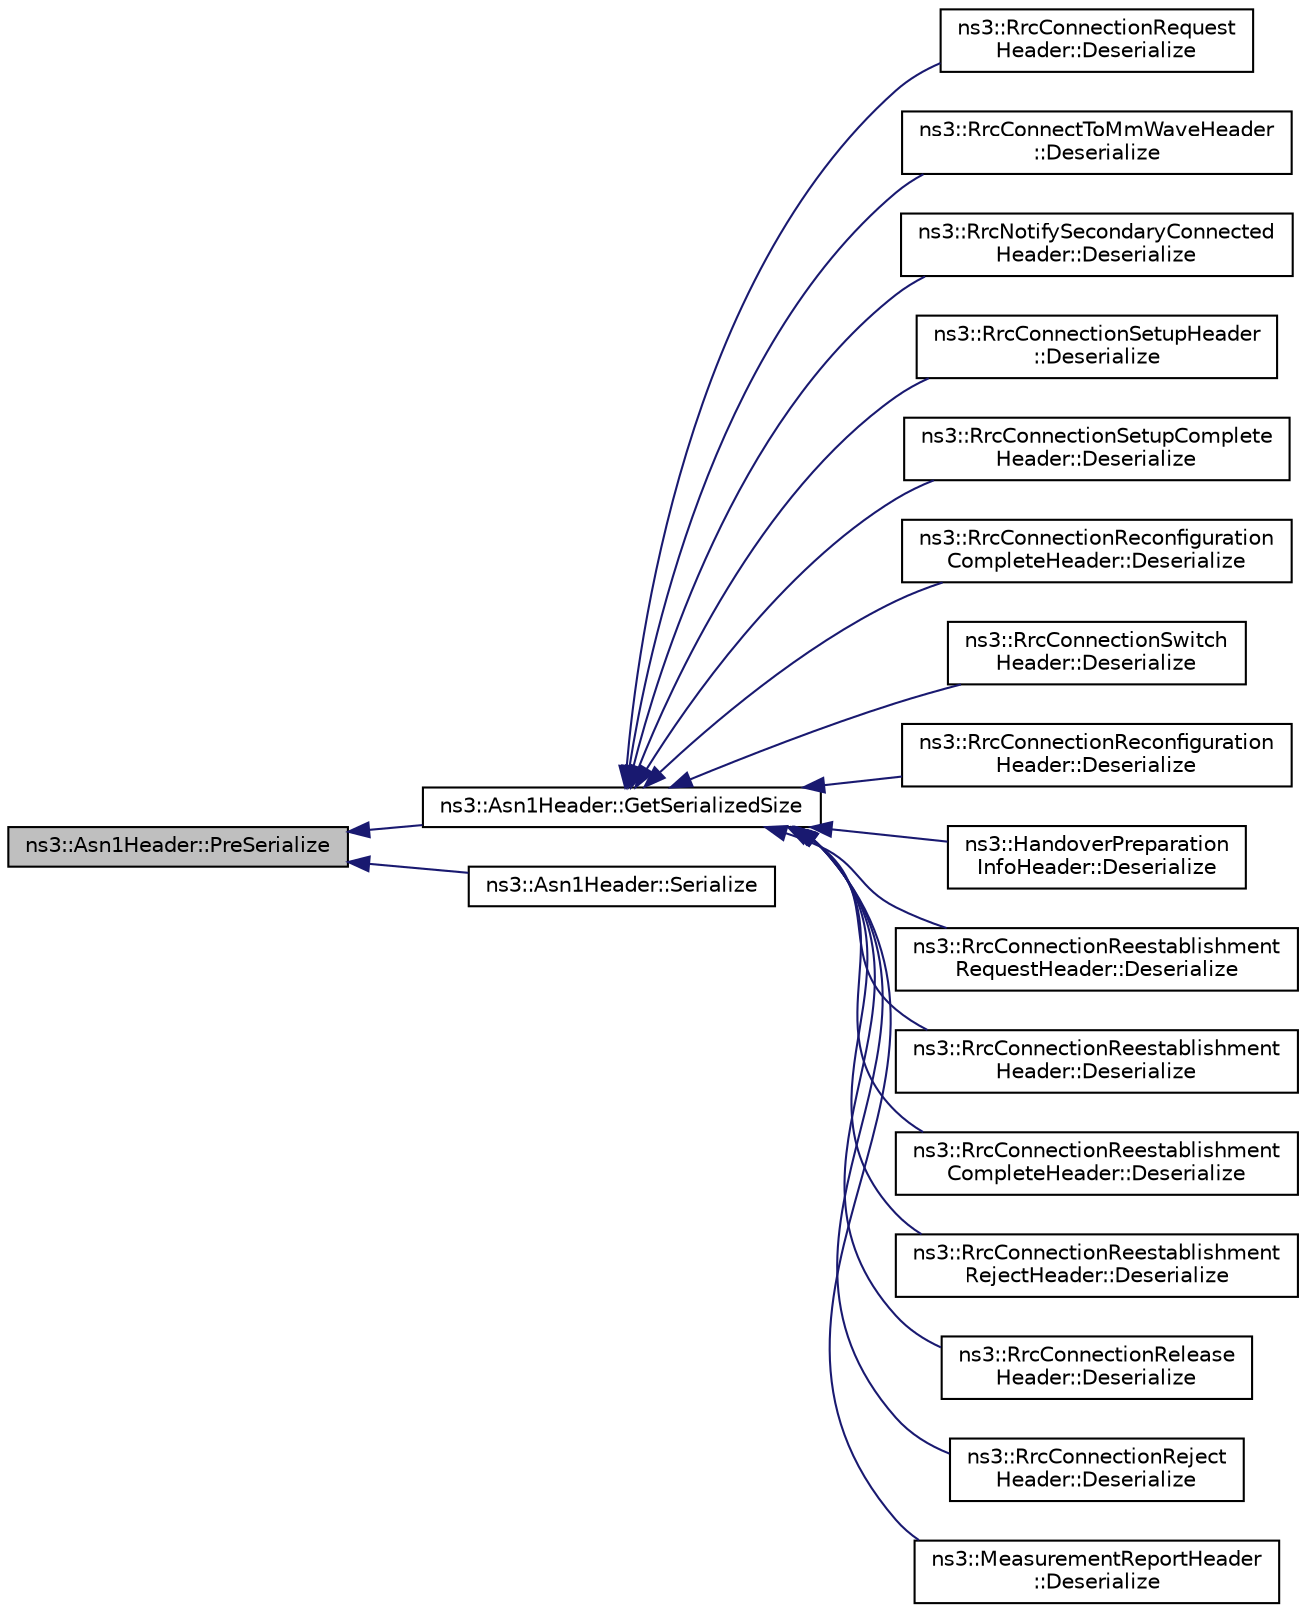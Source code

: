 digraph "ns3::Asn1Header::PreSerialize"
{
  edge [fontname="Helvetica",fontsize="10",labelfontname="Helvetica",labelfontsize="10"];
  node [fontname="Helvetica",fontsize="10",shape=record];
  rankdir="LR";
  Node1 [label="ns3::Asn1Header::PreSerialize",height=0.2,width=0.4,color="black", fillcolor="grey75", style="filled", fontcolor="black"];
  Node1 -> Node2 [dir="back",color="midnightblue",fontsize="10",style="solid"];
  Node2 [label="ns3::Asn1Header::GetSerializedSize",height=0.2,width=0.4,color="black", fillcolor="white", style="filled",URL="$d4/d02/classns3_1_1Asn1Header.html#a18a67eb7869c5784f59d197bbd76a74f"];
  Node2 -> Node3 [dir="back",color="midnightblue",fontsize="10",style="solid"];
  Node3 [label="ns3::RrcConnectionRequest\lHeader::Deserialize",height=0.2,width=0.4,color="black", fillcolor="white", style="filled",URL="$d2/dc4/classns3_1_1RrcConnectionRequestHeader.html#a6362799c63372977477e5a98013c8877"];
  Node2 -> Node4 [dir="back",color="midnightblue",fontsize="10",style="solid"];
  Node4 [label="ns3::RrcConnectToMmWaveHeader\l::Deserialize",height=0.2,width=0.4,color="black", fillcolor="white", style="filled",URL="$da/dfb/classns3_1_1RrcConnectToMmWaveHeader.html#a5d6bf13a33fb54a0d8c6338c1748b191"];
  Node2 -> Node5 [dir="back",color="midnightblue",fontsize="10",style="solid"];
  Node5 [label="ns3::RrcNotifySecondaryConnected\lHeader::Deserialize",height=0.2,width=0.4,color="black", fillcolor="white", style="filled",URL="$d2/df9/classns3_1_1RrcNotifySecondaryConnectedHeader.html#ae943b583ad31a87771f9b3e2f9309c80"];
  Node2 -> Node6 [dir="back",color="midnightblue",fontsize="10",style="solid"];
  Node6 [label="ns3::RrcConnectionSetupHeader\l::Deserialize",height=0.2,width=0.4,color="black", fillcolor="white", style="filled",URL="$d3/d9d/classns3_1_1RrcConnectionSetupHeader.html#aa1f32f316948db4cbcca696b25973798"];
  Node2 -> Node7 [dir="back",color="midnightblue",fontsize="10",style="solid"];
  Node7 [label="ns3::RrcConnectionSetupComplete\lHeader::Deserialize",height=0.2,width=0.4,color="black", fillcolor="white", style="filled",URL="$d7/d03/classns3_1_1RrcConnectionSetupCompleteHeader.html#a6af94bc42c6b6de53b39cb78ddd459a8"];
  Node2 -> Node8 [dir="back",color="midnightblue",fontsize="10",style="solid"];
  Node8 [label="ns3::RrcConnectionReconfiguration\lCompleteHeader::Deserialize",height=0.2,width=0.4,color="black", fillcolor="white", style="filled",URL="$da/dec/classns3_1_1RrcConnectionReconfigurationCompleteHeader.html#a35f73b45bd52514418568eb28bdb13a6"];
  Node2 -> Node9 [dir="back",color="midnightblue",fontsize="10",style="solid"];
  Node9 [label="ns3::RrcConnectionSwitch\lHeader::Deserialize",height=0.2,width=0.4,color="black", fillcolor="white", style="filled",URL="$dd/d85/classns3_1_1RrcConnectionSwitchHeader.html#a9b27f43e1e87cbeb554ceb0ef818210e"];
  Node2 -> Node10 [dir="back",color="midnightblue",fontsize="10",style="solid"];
  Node10 [label="ns3::RrcConnectionReconfiguration\lHeader::Deserialize",height=0.2,width=0.4,color="black", fillcolor="white", style="filled",URL="$d1/dc0/classns3_1_1RrcConnectionReconfigurationHeader.html#a3de5336b7cbf44d26b57dd17183361be"];
  Node2 -> Node11 [dir="back",color="midnightblue",fontsize="10",style="solid"];
  Node11 [label="ns3::HandoverPreparation\lInfoHeader::Deserialize",height=0.2,width=0.4,color="black", fillcolor="white", style="filled",URL="$d7/de3/classns3_1_1HandoverPreparationInfoHeader.html#aee844b98e550f07ccf59193acd0a5f43"];
  Node2 -> Node12 [dir="back",color="midnightblue",fontsize="10",style="solid"];
  Node12 [label="ns3::RrcConnectionReestablishment\lRequestHeader::Deserialize",height=0.2,width=0.4,color="black", fillcolor="white", style="filled",URL="$d1/d4d/classns3_1_1RrcConnectionReestablishmentRequestHeader.html#a912a20fb879046a7c61a8f5124e6b809"];
  Node2 -> Node13 [dir="back",color="midnightblue",fontsize="10",style="solid"];
  Node13 [label="ns3::RrcConnectionReestablishment\lHeader::Deserialize",height=0.2,width=0.4,color="black", fillcolor="white", style="filled",URL="$d9/dc3/classns3_1_1RrcConnectionReestablishmentHeader.html#abb843777db19cfbf033e8ffcbc539e5d"];
  Node2 -> Node14 [dir="back",color="midnightblue",fontsize="10",style="solid"];
  Node14 [label="ns3::RrcConnectionReestablishment\lCompleteHeader::Deserialize",height=0.2,width=0.4,color="black", fillcolor="white", style="filled",URL="$dc/d47/classns3_1_1RrcConnectionReestablishmentCompleteHeader.html#a21ddb8fee9216464e213aee5b3f91dac"];
  Node2 -> Node15 [dir="back",color="midnightblue",fontsize="10",style="solid"];
  Node15 [label="ns3::RrcConnectionReestablishment\lRejectHeader::Deserialize",height=0.2,width=0.4,color="black", fillcolor="white", style="filled",URL="$d2/d82/classns3_1_1RrcConnectionReestablishmentRejectHeader.html#a660011621e8fcb43c5ea845469a9dedb"];
  Node2 -> Node16 [dir="back",color="midnightblue",fontsize="10",style="solid"];
  Node16 [label="ns3::RrcConnectionRelease\lHeader::Deserialize",height=0.2,width=0.4,color="black", fillcolor="white", style="filled",URL="$d4/dee/classns3_1_1RrcConnectionReleaseHeader.html#ae3b88034e9a622c2c5b4104d9382325b"];
  Node2 -> Node17 [dir="back",color="midnightblue",fontsize="10",style="solid"];
  Node17 [label="ns3::RrcConnectionReject\lHeader::Deserialize",height=0.2,width=0.4,color="black", fillcolor="white", style="filled",URL="$d8/d66/classns3_1_1RrcConnectionRejectHeader.html#aee0fe0a7c91b98ddd6dbd4d9a21aa222"];
  Node2 -> Node18 [dir="back",color="midnightblue",fontsize="10",style="solid"];
  Node18 [label="ns3::MeasurementReportHeader\l::Deserialize",height=0.2,width=0.4,color="black", fillcolor="white", style="filled",URL="$d7/dcd/classns3_1_1MeasurementReportHeader.html#a432b1c3563184d6f9fc0a7e3c75c9eaf"];
  Node1 -> Node19 [dir="back",color="midnightblue",fontsize="10",style="solid"];
  Node19 [label="ns3::Asn1Header::Serialize",height=0.2,width=0.4,color="black", fillcolor="white", style="filled",URL="$d4/d02/classns3_1_1Asn1Header.html#a47fb5c71efa489ff47020e8bd4e44c1d"];
}
